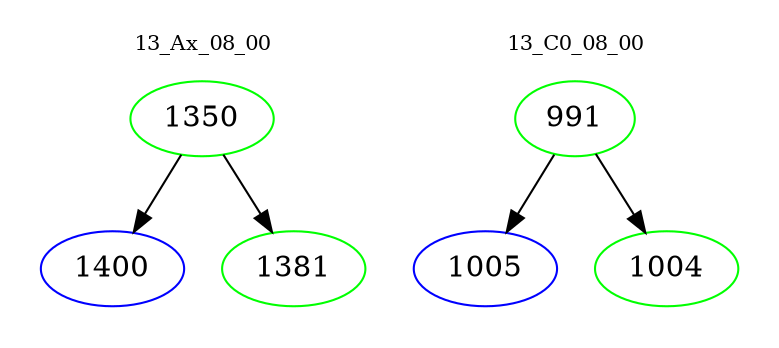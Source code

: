 digraph{
subgraph cluster_0 {
color = white
label = "13_Ax_08_00";
fontsize=10;
T0_1350 [label="1350", color="green"]
T0_1350 -> T0_1400 [color="black"]
T0_1400 [label="1400", color="blue"]
T0_1350 -> T0_1381 [color="black"]
T0_1381 [label="1381", color="green"]
}
subgraph cluster_1 {
color = white
label = "13_C0_08_00";
fontsize=10;
T1_991 [label="991", color="green"]
T1_991 -> T1_1005 [color="black"]
T1_1005 [label="1005", color="blue"]
T1_991 -> T1_1004 [color="black"]
T1_1004 [label="1004", color="green"]
}
}
